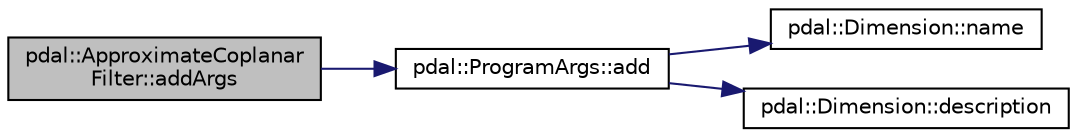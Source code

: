 digraph "pdal::ApproximateCoplanarFilter::addArgs"
{
  edge [fontname="Helvetica",fontsize="10",labelfontname="Helvetica",labelfontsize="10"];
  node [fontname="Helvetica",fontsize="10",shape=record];
  rankdir="LR";
  Node1 [label="pdal::ApproximateCoplanar\lFilter::addArgs",height=0.2,width=0.4,color="black", fillcolor="grey75", style="filled", fontcolor="black"];
  Node1 -> Node2 [color="midnightblue",fontsize="10",style="solid",fontname="Helvetica"];
  Node2 [label="pdal::ProgramArgs::add",height=0.2,width=0.4,color="black", fillcolor="white", style="filled",URL="$classpdal_1_1ProgramArgs.html#a9f773618ed928e9cef78aa1bf8278784"];
  Node2 -> Node3 [color="midnightblue",fontsize="10",style="solid",fontname="Helvetica"];
  Node3 [label="pdal::Dimension::name",height=0.2,width=0.4,color="black", fillcolor="white", style="filled",URL="$namespacepdal_1_1Dimension.html#af3176b0b7e6b4be000317846cf7c2718"];
  Node2 -> Node4 [color="midnightblue",fontsize="10",style="solid",fontname="Helvetica"];
  Node4 [label="pdal::Dimension::description",height=0.2,width=0.4,color="black", fillcolor="white", style="filled",URL="$namespacepdal_1_1Dimension.html#a4041a0eeee0ca503caad91db24affa0e"];
}
